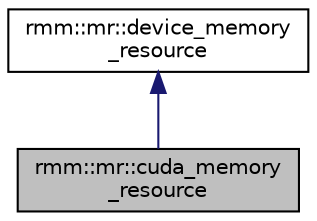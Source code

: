digraph "rmm::mr::cuda_memory_resource"
{
  edge [fontname="Helvetica",fontsize="10",labelfontname="Helvetica",labelfontsize="10"];
  node [fontname="Helvetica",fontsize="10",shape=record];
  Node0 [label="rmm::mr::cuda_memory\l_resource",height=0.2,width=0.4,color="black", fillcolor="grey75", style="filled", fontcolor="black"];
  Node1 -> Node0 [dir="back",color="midnightblue",fontsize="10",style="solid",fontname="Helvetica"];
  Node1 [label="rmm::mr::device_memory\l_resource",height=0.2,width=0.4,color="black", fillcolor="white", style="filled",URL="$classrmm_1_1mr_1_1device__memory__resource.html",tooltip="Base class for all libcudf device memory allocation. "];
}
